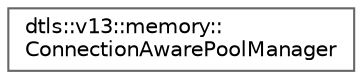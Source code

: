 digraph "Graphical Class Hierarchy"
{
 // LATEX_PDF_SIZE
  bgcolor="transparent";
  edge [fontname=Helvetica,fontsize=10,labelfontname=Helvetica,labelfontsize=10];
  node [fontname=Helvetica,fontsize=10,shape=box,height=0.2,width=0.4];
  rankdir="LR";
  Node0 [id="Node000000",label="dtls::v13::memory::\lConnectionAwarePoolManager",height=0.2,width=0.4,color="grey40", fillcolor="white", style="filled",URL="$classdtls_1_1v13_1_1memory_1_1ConnectionAwarePoolManager.html",tooltip=" "];
}
